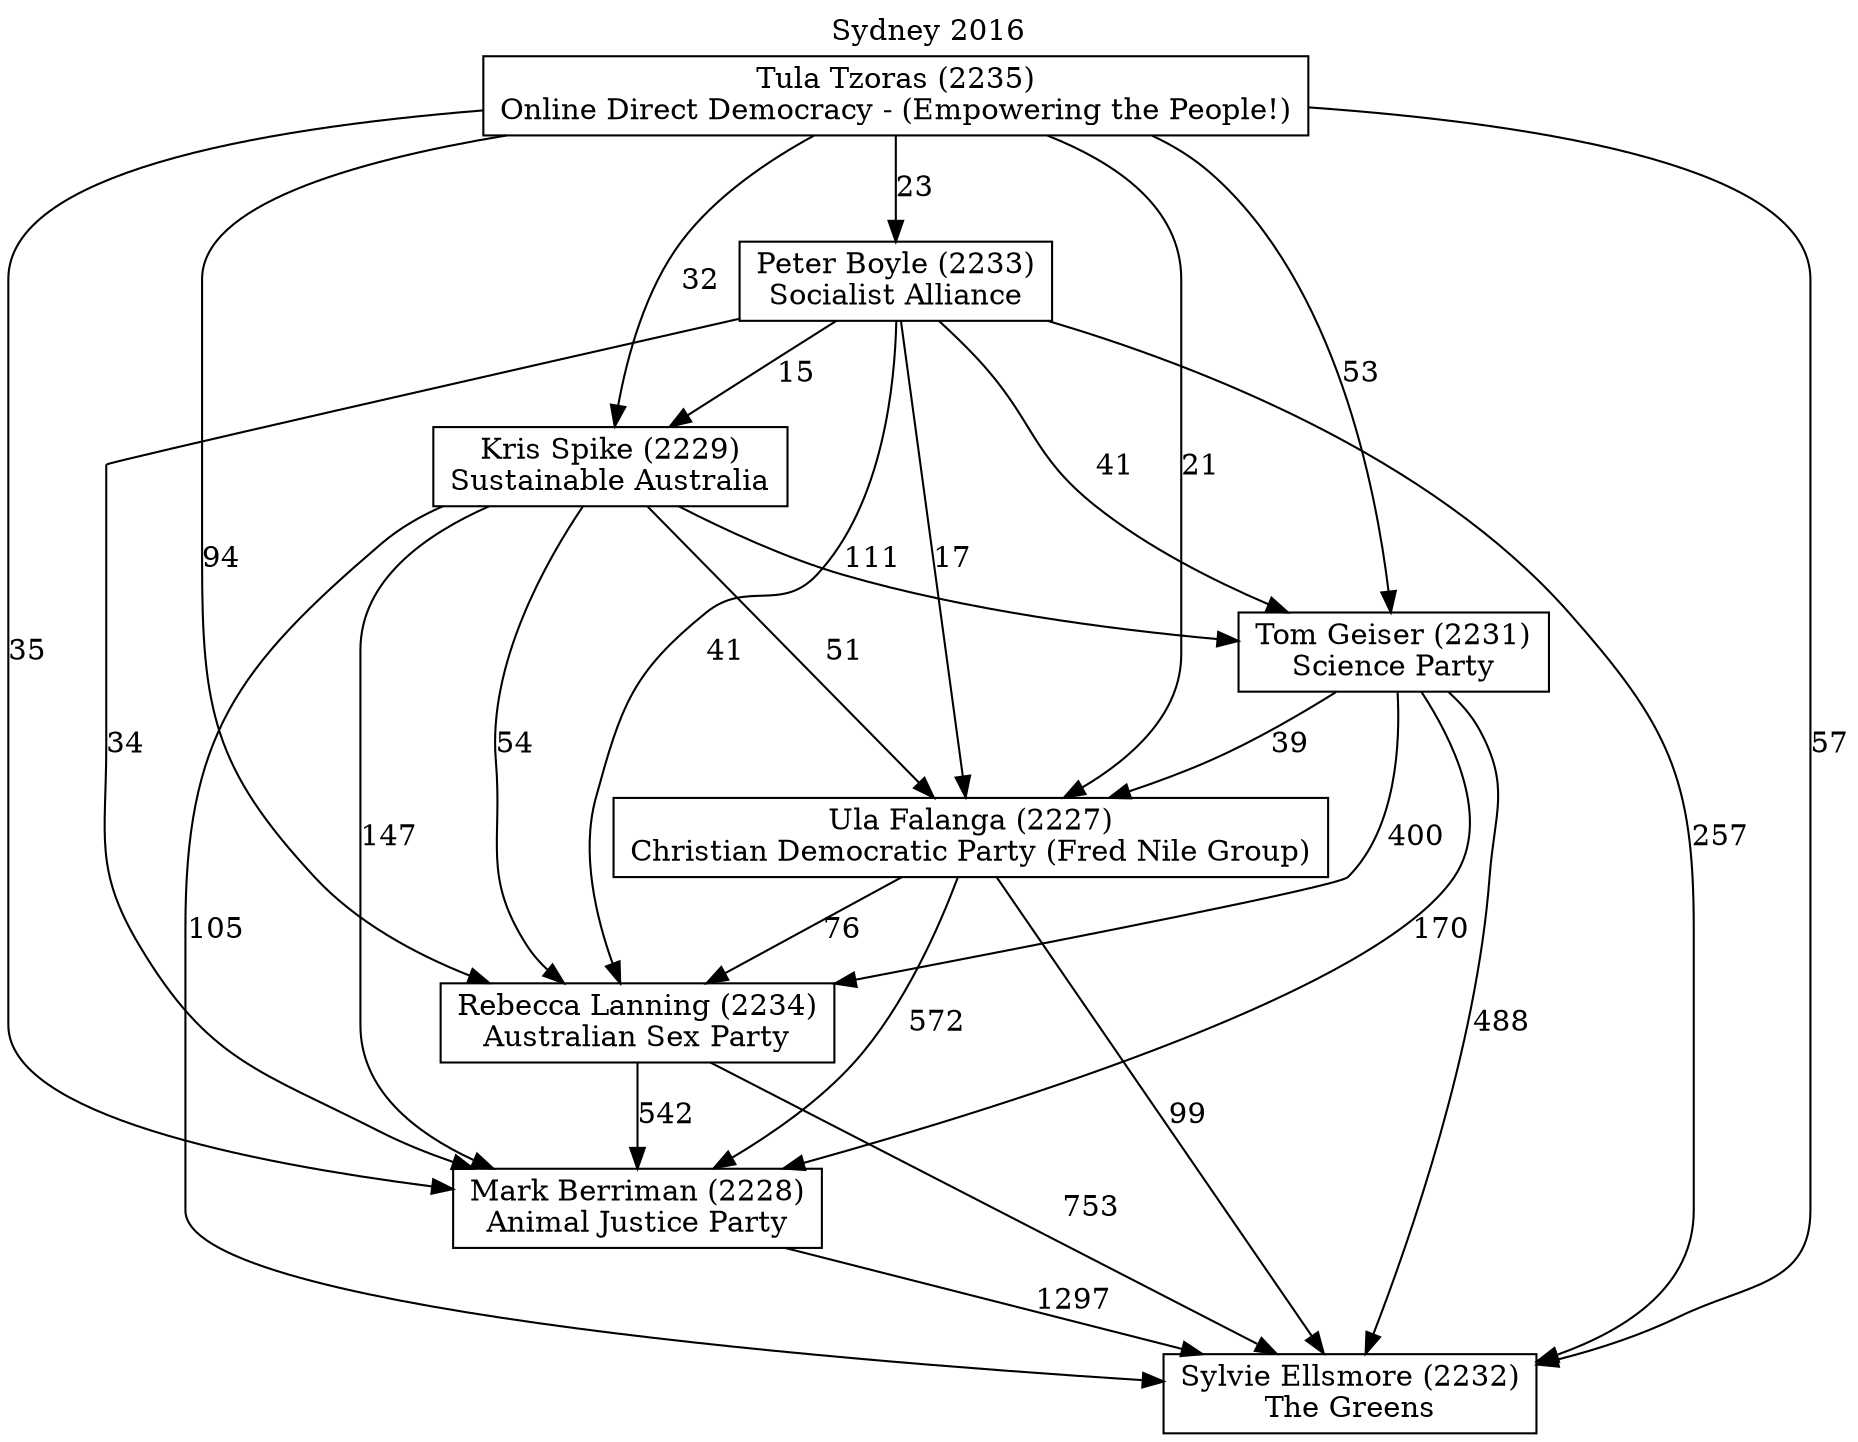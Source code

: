 // House preference flow
digraph "Sylvie Ellsmore (2232)_Sydney_2016" {
	graph [label="Sydney 2016" labelloc=t mclimit=10]
	node [shape=box]
	"Kris Spike (2229)" [label="Kris Spike (2229)
Sustainable Australia"]
	"Ula Falanga (2227)" [label="Ula Falanga (2227)
Christian Democratic Party (Fred Nile Group)"]
	"Tula Tzoras (2235)" [label="Tula Tzoras (2235)
Online Direct Democracy - (Empowering the People!)"]
	"Sylvie Ellsmore (2232)" [label="Sylvie Ellsmore (2232)
The Greens"]
	"Peter Boyle (2233)" [label="Peter Boyle (2233)
Socialist Alliance"]
	"Rebecca Lanning (2234)" [label="Rebecca Lanning (2234)
Australian Sex Party"]
	"Mark Berriman (2228)" [label="Mark Berriman (2228)
Animal Justice Party"]
	"Tom Geiser (2231)" [label="Tom Geiser (2231)
Science Party"]
	"Ula Falanga (2227)" -> "Mark Berriman (2228)" [label=572]
	"Tula Tzoras (2235)" -> "Rebecca Lanning (2234)" [label=94]
	"Peter Boyle (2233)" -> "Mark Berriman (2228)" [label=34]
	"Tula Tzoras (2235)" -> "Peter Boyle (2233)" [label=23]
	"Peter Boyle (2233)" -> "Rebecca Lanning (2234)" [label=41]
	"Tula Tzoras (2235)" -> "Mark Berriman (2228)" [label=35]
	"Peter Boyle (2233)" -> "Ula Falanga (2227)" [label=17]
	"Tula Tzoras (2235)" -> "Tom Geiser (2231)" [label=53]
	"Tom Geiser (2231)" -> "Ula Falanga (2227)" [label=39]
	"Kris Spike (2229)" -> "Sylvie Ellsmore (2232)" [label=105]
	"Kris Spike (2229)" -> "Tom Geiser (2231)" [label=111]
	"Tula Tzoras (2235)" -> "Ula Falanga (2227)" [label=21]
	"Tom Geiser (2231)" -> "Rebecca Lanning (2234)" [label=400]
	"Kris Spike (2229)" -> "Mark Berriman (2228)" [label=147]
	"Kris Spike (2229)" -> "Ula Falanga (2227)" [label=51]
	"Peter Boyle (2233)" -> "Kris Spike (2229)" [label=15]
	"Mark Berriman (2228)" -> "Sylvie Ellsmore (2232)" [label=1297]
	"Tom Geiser (2231)" -> "Sylvie Ellsmore (2232)" [label=488]
	"Peter Boyle (2233)" -> "Sylvie Ellsmore (2232)" [label=257]
	"Tula Tzoras (2235)" -> "Sylvie Ellsmore (2232)" [label=57]
	"Rebecca Lanning (2234)" -> "Mark Berriman (2228)" [label=542]
	"Kris Spike (2229)" -> "Rebecca Lanning (2234)" [label=54]
	"Rebecca Lanning (2234)" -> "Sylvie Ellsmore (2232)" [label=753]
	"Tula Tzoras (2235)" -> "Kris Spike (2229)" [label=32]
	"Ula Falanga (2227)" -> "Sylvie Ellsmore (2232)" [label=99]
	"Ula Falanga (2227)" -> "Rebecca Lanning (2234)" [label=76]
	"Peter Boyle (2233)" -> "Tom Geiser (2231)" [label=41]
	"Tom Geiser (2231)" -> "Mark Berriman (2228)" [label=170]
}
